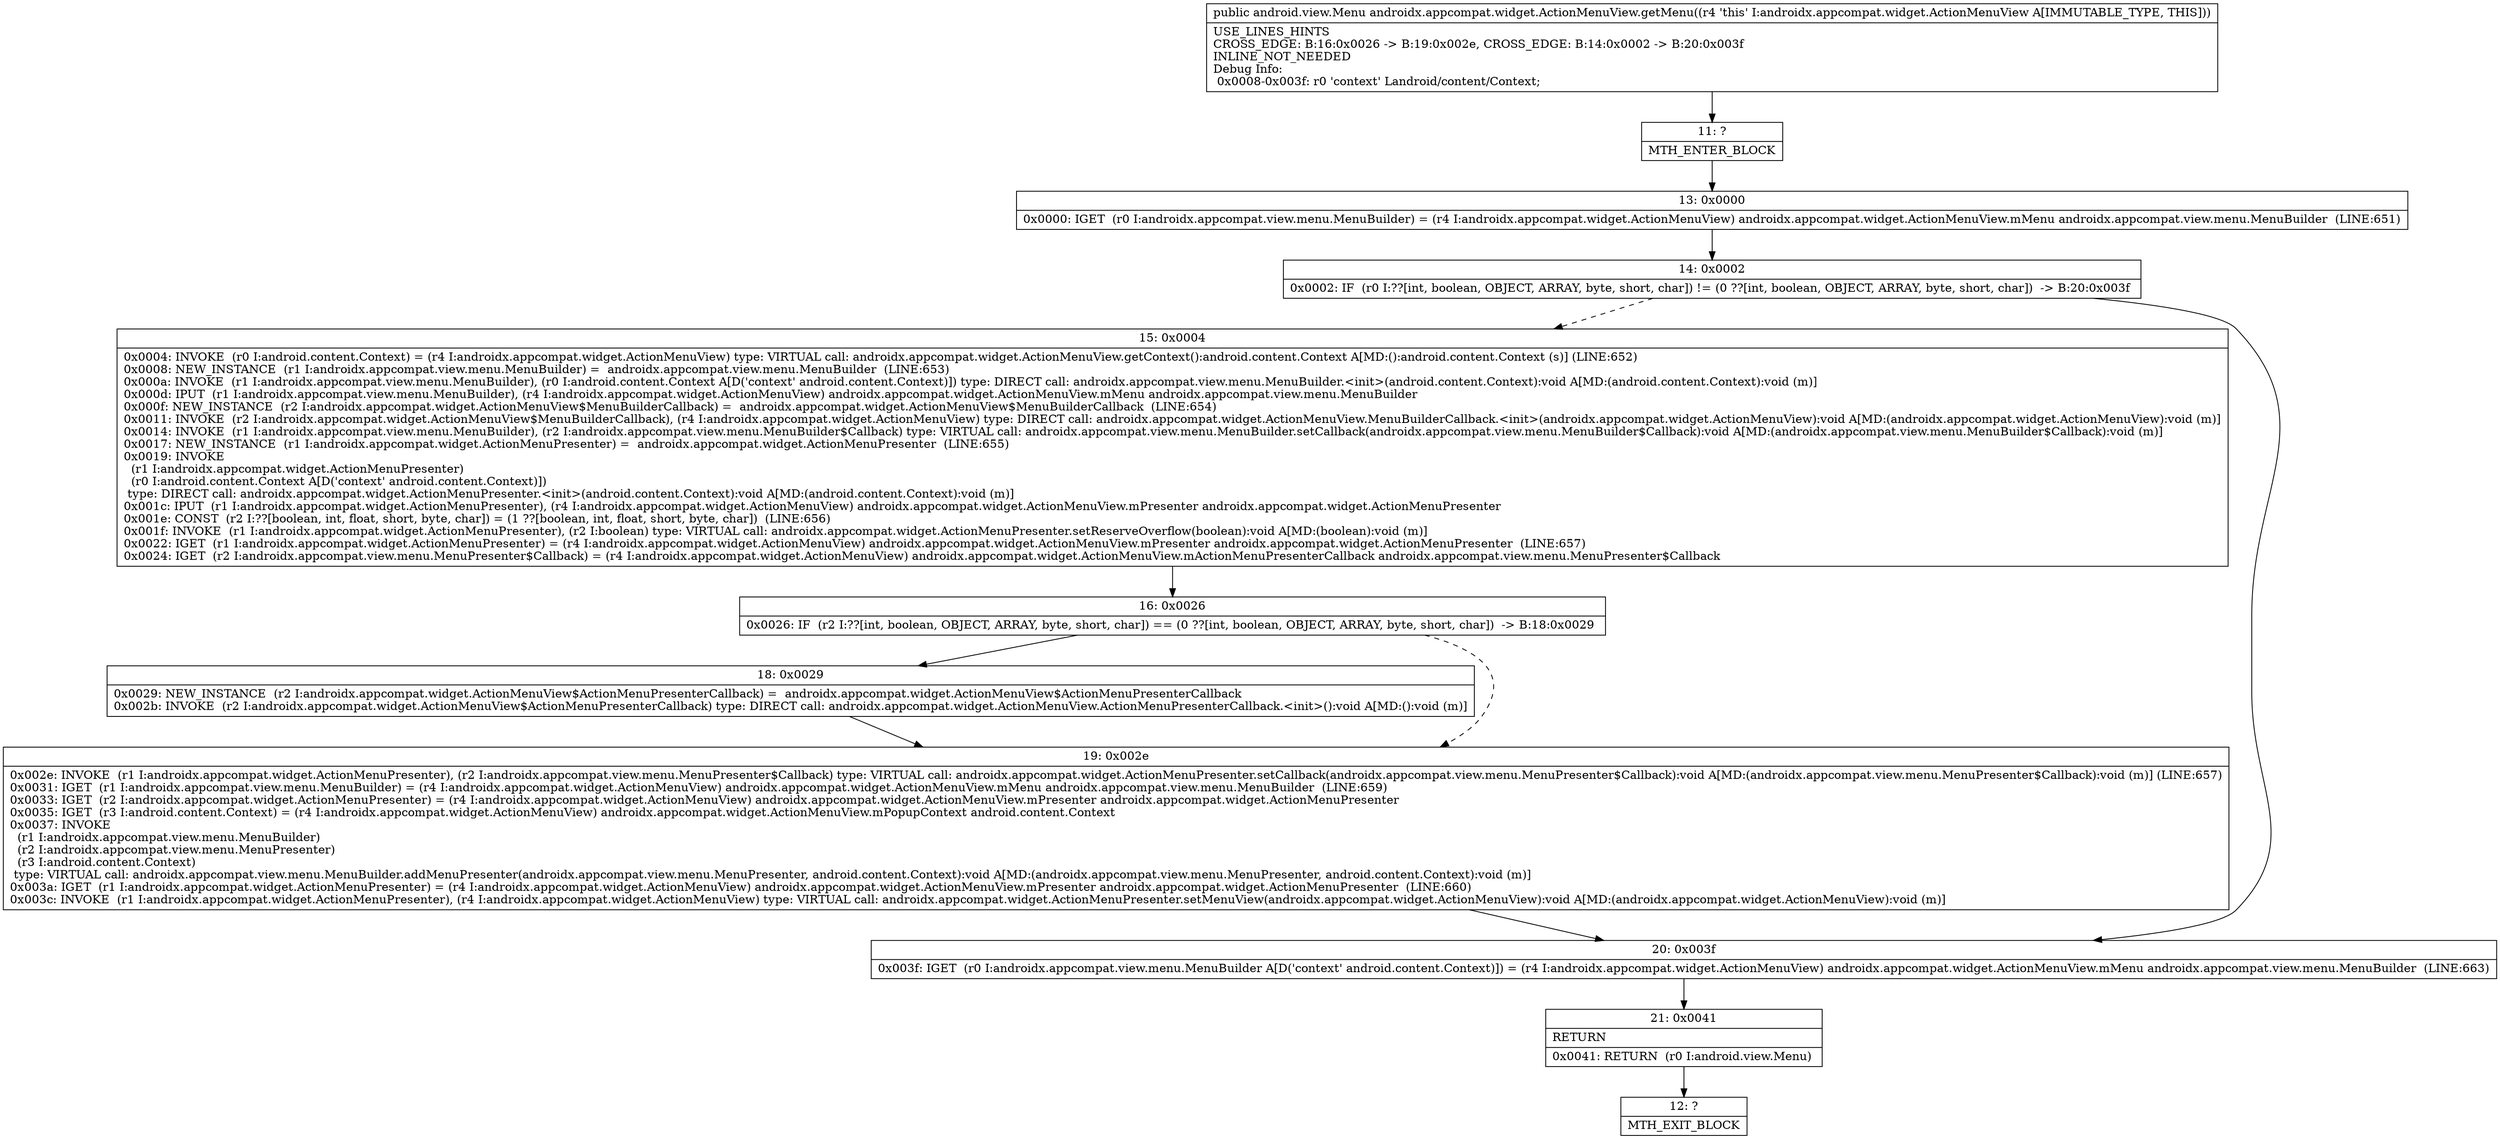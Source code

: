 digraph "CFG forandroidx.appcompat.widget.ActionMenuView.getMenu()Landroid\/view\/Menu;" {
Node_11 [shape=record,label="{11\:\ ?|MTH_ENTER_BLOCK\l}"];
Node_13 [shape=record,label="{13\:\ 0x0000|0x0000: IGET  (r0 I:androidx.appcompat.view.menu.MenuBuilder) = (r4 I:androidx.appcompat.widget.ActionMenuView) androidx.appcompat.widget.ActionMenuView.mMenu androidx.appcompat.view.menu.MenuBuilder  (LINE:651)\l}"];
Node_14 [shape=record,label="{14\:\ 0x0002|0x0002: IF  (r0 I:??[int, boolean, OBJECT, ARRAY, byte, short, char]) != (0 ??[int, boolean, OBJECT, ARRAY, byte, short, char])  \-\> B:20:0x003f \l}"];
Node_15 [shape=record,label="{15\:\ 0x0004|0x0004: INVOKE  (r0 I:android.content.Context) = (r4 I:androidx.appcompat.widget.ActionMenuView) type: VIRTUAL call: androidx.appcompat.widget.ActionMenuView.getContext():android.content.Context A[MD:():android.content.Context (s)] (LINE:652)\l0x0008: NEW_INSTANCE  (r1 I:androidx.appcompat.view.menu.MenuBuilder) =  androidx.appcompat.view.menu.MenuBuilder  (LINE:653)\l0x000a: INVOKE  (r1 I:androidx.appcompat.view.menu.MenuBuilder), (r0 I:android.content.Context A[D('context' android.content.Context)]) type: DIRECT call: androidx.appcompat.view.menu.MenuBuilder.\<init\>(android.content.Context):void A[MD:(android.content.Context):void (m)]\l0x000d: IPUT  (r1 I:androidx.appcompat.view.menu.MenuBuilder), (r4 I:androidx.appcompat.widget.ActionMenuView) androidx.appcompat.widget.ActionMenuView.mMenu androidx.appcompat.view.menu.MenuBuilder \l0x000f: NEW_INSTANCE  (r2 I:androidx.appcompat.widget.ActionMenuView$MenuBuilderCallback) =  androidx.appcompat.widget.ActionMenuView$MenuBuilderCallback  (LINE:654)\l0x0011: INVOKE  (r2 I:androidx.appcompat.widget.ActionMenuView$MenuBuilderCallback), (r4 I:androidx.appcompat.widget.ActionMenuView) type: DIRECT call: androidx.appcompat.widget.ActionMenuView.MenuBuilderCallback.\<init\>(androidx.appcompat.widget.ActionMenuView):void A[MD:(androidx.appcompat.widget.ActionMenuView):void (m)]\l0x0014: INVOKE  (r1 I:androidx.appcompat.view.menu.MenuBuilder), (r2 I:androidx.appcompat.view.menu.MenuBuilder$Callback) type: VIRTUAL call: androidx.appcompat.view.menu.MenuBuilder.setCallback(androidx.appcompat.view.menu.MenuBuilder$Callback):void A[MD:(androidx.appcompat.view.menu.MenuBuilder$Callback):void (m)]\l0x0017: NEW_INSTANCE  (r1 I:androidx.appcompat.widget.ActionMenuPresenter) =  androidx.appcompat.widget.ActionMenuPresenter  (LINE:655)\l0x0019: INVOKE  \l  (r1 I:androidx.appcompat.widget.ActionMenuPresenter)\l  (r0 I:android.content.Context A[D('context' android.content.Context)])\l type: DIRECT call: androidx.appcompat.widget.ActionMenuPresenter.\<init\>(android.content.Context):void A[MD:(android.content.Context):void (m)]\l0x001c: IPUT  (r1 I:androidx.appcompat.widget.ActionMenuPresenter), (r4 I:androidx.appcompat.widget.ActionMenuView) androidx.appcompat.widget.ActionMenuView.mPresenter androidx.appcompat.widget.ActionMenuPresenter \l0x001e: CONST  (r2 I:??[boolean, int, float, short, byte, char]) = (1 ??[boolean, int, float, short, byte, char])  (LINE:656)\l0x001f: INVOKE  (r1 I:androidx.appcompat.widget.ActionMenuPresenter), (r2 I:boolean) type: VIRTUAL call: androidx.appcompat.widget.ActionMenuPresenter.setReserveOverflow(boolean):void A[MD:(boolean):void (m)]\l0x0022: IGET  (r1 I:androidx.appcompat.widget.ActionMenuPresenter) = (r4 I:androidx.appcompat.widget.ActionMenuView) androidx.appcompat.widget.ActionMenuView.mPresenter androidx.appcompat.widget.ActionMenuPresenter  (LINE:657)\l0x0024: IGET  (r2 I:androidx.appcompat.view.menu.MenuPresenter$Callback) = (r4 I:androidx.appcompat.widget.ActionMenuView) androidx.appcompat.widget.ActionMenuView.mActionMenuPresenterCallback androidx.appcompat.view.menu.MenuPresenter$Callback \l}"];
Node_16 [shape=record,label="{16\:\ 0x0026|0x0026: IF  (r2 I:??[int, boolean, OBJECT, ARRAY, byte, short, char]) == (0 ??[int, boolean, OBJECT, ARRAY, byte, short, char])  \-\> B:18:0x0029 \l}"];
Node_18 [shape=record,label="{18\:\ 0x0029|0x0029: NEW_INSTANCE  (r2 I:androidx.appcompat.widget.ActionMenuView$ActionMenuPresenterCallback) =  androidx.appcompat.widget.ActionMenuView$ActionMenuPresenterCallback \l0x002b: INVOKE  (r2 I:androidx.appcompat.widget.ActionMenuView$ActionMenuPresenterCallback) type: DIRECT call: androidx.appcompat.widget.ActionMenuView.ActionMenuPresenterCallback.\<init\>():void A[MD:():void (m)]\l}"];
Node_19 [shape=record,label="{19\:\ 0x002e|0x002e: INVOKE  (r1 I:androidx.appcompat.widget.ActionMenuPresenter), (r2 I:androidx.appcompat.view.menu.MenuPresenter$Callback) type: VIRTUAL call: androidx.appcompat.widget.ActionMenuPresenter.setCallback(androidx.appcompat.view.menu.MenuPresenter$Callback):void A[MD:(androidx.appcompat.view.menu.MenuPresenter$Callback):void (m)] (LINE:657)\l0x0031: IGET  (r1 I:androidx.appcompat.view.menu.MenuBuilder) = (r4 I:androidx.appcompat.widget.ActionMenuView) androidx.appcompat.widget.ActionMenuView.mMenu androidx.appcompat.view.menu.MenuBuilder  (LINE:659)\l0x0033: IGET  (r2 I:androidx.appcompat.widget.ActionMenuPresenter) = (r4 I:androidx.appcompat.widget.ActionMenuView) androidx.appcompat.widget.ActionMenuView.mPresenter androidx.appcompat.widget.ActionMenuPresenter \l0x0035: IGET  (r3 I:android.content.Context) = (r4 I:androidx.appcompat.widget.ActionMenuView) androidx.appcompat.widget.ActionMenuView.mPopupContext android.content.Context \l0x0037: INVOKE  \l  (r1 I:androidx.appcompat.view.menu.MenuBuilder)\l  (r2 I:androidx.appcompat.view.menu.MenuPresenter)\l  (r3 I:android.content.Context)\l type: VIRTUAL call: androidx.appcompat.view.menu.MenuBuilder.addMenuPresenter(androidx.appcompat.view.menu.MenuPresenter, android.content.Context):void A[MD:(androidx.appcompat.view.menu.MenuPresenter, android.content.Context):void (m)]\l0x003a: IGET  (r1 I:androidx.appcompat.widget.ActionMenuPresenter) = (r4 I:androidx.appcompat.widget.ActionMenuView) androidx.appcompat.widget.ActionMenuView.mPresenter androidx.appcompat.widget.ActionMenuPresenter  (LINE:660)\l0x003c: INVOKE  (r1 I:androidx.appcompat.widget.ActionMenuPresenter), (r4 I:androidx.appcompat.widget.ActionMenuView) type: VIRTUAL call: androidx.appcompat.widget.ActionMenuPresenter.setMenuView(androidx.appcompat.widget.ActionMenuView):void A[MD:(androidx.appcompat.widget.ActionMenuView):void (m)]\l}"];
Node_20 [shape=record,label="{20\:\ 0x003f|0x003f: IGET  (r0 I:androidx.appcompat.view.menu.MenuBuilder A[D('context' android.content.Context)]) = (r4 I:androidx.appcompat.widget.ActionMenuView) androidx.appcompat.widget.ActionMenuView.mMenu androidx.appcompat.view.menu.MenuBuilder  (LINE:663)\l}"];
Node_21 [shape=record,label="{21\:\ 0x0041|RETURN\l|0x0041: RETURN  (r0 I:android.view.Menu) \l}"];
Node_12 [shape=record,label="{12\:\ ?|MTH_EXIT_BLOCK\l}"];
MethodNode[shape=record,label="{public android.view.Menu androidx.appcompat.widget.ActionMenuView.getMenu((r4 'this' I:androidx.appcompat.widget.ActionMenuView A[IMMUTABLE_TYPE, THIS]))  | USE_LINES_HINTS\lCROSS_EDGE: B:16:0x0026 \-\> B:19:0x002e, CROSS_EDGE: B:14:0x0002 \-\> B:20:0x003f\lINLINE_NOT_NEEDED\lDebug Info:\l  0x0008\-0x003f: r0 'context' Landroid\/content\/Context;\l}"];
MethodNode -> Node_11;Node_11 -> Node_13;
Node_13 -> Node_14;
Node_14 -> Node_15[style=dashed];
Node_14 -> Node_20;
Node_15 -> Node_16;
Node_16 -> Node_18;
Node_16 -> Node_19[style=dashed];
Node_18 -> Node_19;
Node_19 -> Node_20;
Node_20 -> Node_21;
Node_21 -> Node_12;
}

